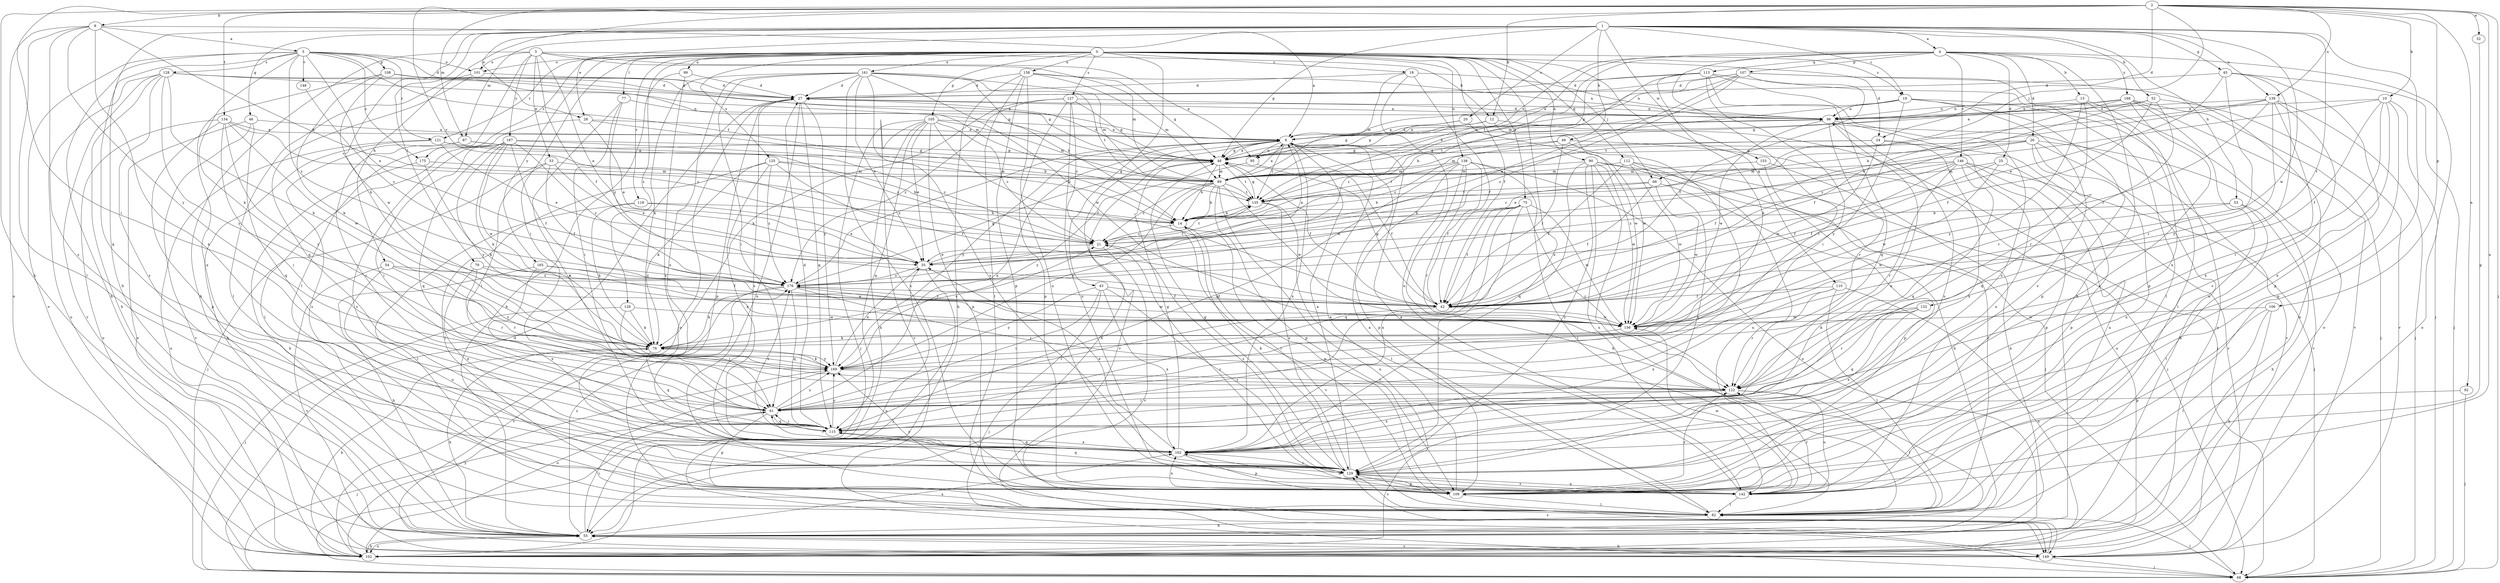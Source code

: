 strict digraph  {
0;
1;
2;
3;
4;
5;
6;
8;
10;
12;
13;
14;
18;
19;
20;
21;
24;
25;
26;
27;
28;
32;
33;
35;
42;
43;
45;
46;
48;
49;
52;
53;
54;
55;
61;
66;
68;
75;
76;
77;
79;
82;
87;
89;
90;
92;
95;
96;
99;
101;
102;
105;
106;
107;
108;
109;
110;
112;
113;
115;
118;
121;
122;
125;
126;
127;
128;
129;
132;
134;
135;
138;
139;
142;
146;
148;
149;
153;
156;
158;
161;
162;
165;
167;
168;
169;
175;
176;
0 -> 18  [label=c];
0 -> 19  [label=c];
0 -> 24  [label=d];
0 -> 42  [label=f];
0 -> 43  [label=g];
0 -> 61  [label=i];
0 -> 66  [label=j];
0 -> 75  [label=k];
0 -> 77  [label=l];
0 -> 90  [label=n];
0 -> 99  [label=o];
0 -> 101  [label=o];
0 -> 105  [label=p];
0 -> 110  [label=q];
0 -> 112  [label=q];
0 -> 118  [label=r];
0 -> 121  [label=r];
0 -> 125  [label=s];
0 -> 126  [label=s];
0 -> 127  [label=s];
0 -> 138  [label=u];
0 -> 158  [label=x];
0 -> 161  [label=x];
0 -> 162  [label=x];
0 -> 165  [label=y];
0 -> 175  [label=z];
1 -> 4  [label=a];
1 -> 19  [label=c];
1 -> 20  [label=c];
1 -> 28  [label=e];
1 -> 45  [label=g];
1 -> 46  [label=g];
1 -> 48  [label=g];
1 -> 49  [label=h];
1 -> 52  [label=h];
1 -> 53  [label=h];
1 -> 54  [label=h];
1 -> 55  [label=h];
1 -> 76  [label=k];
1 -> 79  [label=l];
1 -> 82  [label=l];
1 -> 87  [label=m];
1 -> 132  [label=t];
1 -> 139  [label=u];
1 -> 153  [label=w];
1 -> 156  [label=w];
2 -> 8  [label=b];
2 -> 10  [label=b];
2 -> 12  [label=b];
2 -> 21  [label=c];
2 -> 24  [label=d];
2 -> 28  [label=e];
2 -> 32  [label=e];
2 -> 55  [label=h];
2 -> 61  [label=i];
2 -> 66  [label=j];
2 -> 68  [label=j];
2 -> 87  [label=m];
2 -> 92  [label=n];
2 -> 106  [label=p];
2 -> 134  [label=t];
2 -> 139  [label=u];
2 -> 142  [label=u];
3 -> 12  [label=b];
3 -> 33  [label=e];
3 -> 35  [label=e];
3 -> 42  [label=f];
3 -> 55  [label=h];
3 -> 82  [label=l];
3 -> 89  [label=m];
3 -> 95  [label=n];
3 -> 101  [label=o];
3 -> 167  [label=y];
4 -> 13  [label=b];
4 -> 14  [label=b];
4 -> 25  [label=d];
4 -> 26  [label=d];
4 -> 55  [label=h];
4 -> 61  [label=i];
4 -> 68  [label=j];
4 -> 95  [label=n];
4 -> 107  [label=p];
4 -> 113  [label=q];
4 -> 135  [label=t];
4 -> 146  [label=v];
4 -> 168  [label=y];
5 -> 27  [label=d];
5 -> 35  [label=e];
5 -> 55  [label=h];
5 -> 76  [label=k];
5 -> 101  [label=o];
5 -> 102  [label=o];
5 -> 108  [label=p];
5 -> 115  [label=q];
5 -> 121  [label=r];
5 -> 128  [label=s];
5 -> 135  [label=t];
5 -> 148  [label=v];
5 -> 175  [label=z];
5 -> 176  [label=z];
6 -> 48  [label=g];
6 -> 55  [label=h];
6 -> 95  [label=n];
6 -> 96  [label=n];
6 -> 135  [label=t];
6 -> 149  [label=v];
6 -> 162  [label=x];
6 -> 169  [label=y];
6 -> 176  [label=z];
8 -> 5  [label=a];
8 -> 6  [label=a];
8 -> 14  [label=b];
8 -> 82  [label=l];
8 -> 102  [label=o];
8 -> 129  [label=s];
8 -> 162  [label=x];
8 -> 169  [label=y];
10 -> 21  [label=c];
10 -> 42  [label=f];
10 -> 61  [label=i];
10 -> 96  [label=n];
10 -> 102  [label=o];
10 -> 109  [label=p];
10 -> 162  [label=x];
12 -> 6  [label=a];
12 -> 48  [label=g];
12 -> 68  [label=j];
12 -> 156  [label=w];
13 -> 82  [label=l];
13 -> 96  [label=n];
13 -> 102  [label=o];
13 -> 122  [label=r];
13 -> 169  [label=y];
14 -> 21  [label=c];
14 -> 109  [label=p];
14 -> 149  [label=v];
18 -> 27  [label=d];
18 -> 42  [label=f];
18 -> 89  [label=m];
18 -> 96  [label=n];
18 -> 142  [label=u];
19 -> 14  [label=b];
19 -> 96  [label=n];
19 -> 102  [label=o];
19 -> 109  [label=p];
19 -> 129  [label=s];
19 -> 135  [label=t];
19 -> 169  [label=y];
20 -> 6  [label=a];
20 -> 48  [label=g];
20 -> 156  [label=w];
21 -> 35  [label=e];
21 -> 129  [label=s];
21 -> 135  [label=t];
21 -> 149  [label=v];
24 -> 48  [label=g];
24 -> 89  [label=m];
24 -> 149  [label=v];
24 -> 156  [label=w];
24 -> 162  [label=x];
25 -> 42  [label=f];
25 -> 89  [label=m];
25 -> 109  [label=p];
25 -> 156  [label=w];
26 -> 35  [label=e];
26 -> 42  [label=f];
26 -> 48  [label=g];
26 -> 55  [label=h];
26 -> 115  [label=q];
26 -> 142  [label=u];
26 -> 149  [label=v];
27 -> 96  [label=n];
27 -> 102  [label=o];
27 -> 109  [label=p];
27 -> 115  [label=q];
27 -> 129  [label=s];
27 -> 142  [label=u];
27 -> 169  [label=y];
28 -> 6  [label=a];
28 -> 14  [label=b];
28 -> 35  [label=e];
28 -> 82  [label=l];
32 -> 109  [label=p];
33 -> 35  [label=e];
33 -> 42  [label=f];
33 -> 61  [label=i];
33 -> 68  [label=j];
33 -> 89  [label=m];
35 -> 6  [label=a];
35 -> 68  [label=j];
35 -> 102  [label=o];
35 -> 135  [label=t];
35 -> 176  [label=z];
42 -> 48  [label=g];
42 -> 61  [label=i];
42 -> 156  [label=w];
42 -> 176  [label=z];
43 -> 42  [label=f];
43 -> 61  [label=i];
43 -> 68  [label=j];
43 -> 129  [label=s];
43 -> 162  [label=x];
43 -> 169  [label=y];
45 -> 27  [label=d];
45 -> 35  [label=e];
45 -> 68  [label=j];
45 -> 109  [label=p];
45 -> 122  [label=r];
45 -> 162  [label=x];
46 -> 6  [label=a];
46 -> 102  [label=o];
46 -> 115  [label=q];
46 -> 149  [label=v];
48 -> 6  [label=a];
48 -> 14  [label=b];
48 -> 27  [label=d];
48 -> 42  [label=f];
48 -> 89  [label=m];
48 -> 135  [label=t];
49 -> 21  [label=c];
49 -> 42  [label=f];
49 -> 48  [label=g];
49 -> 61  [label=i];
49 -> 102  [label=o];
52 -> 6  [label=a];
52 -> 42  [label=f];
52 -> 96  [label=n];
52 -> 122  [label=r];
52 -> 149  [label=v];
52 -> 176  [label=z];
53 -> 14  [label=b];
53 -> 55  [label=h];
53 -> 82  [label=l];
53 -> 156  [label=w];
54 -> 122  [label=r];
54 -> 142  [label=u];
54 -> 149  [label=v];
54 -> 169  [label=y];
54 -> 176  [label=z];
55 -> 61  [label=i];
55 -> 102  [label=o];
55 -> 149  [label=v];
55 -> 162  [label=x];
55 -> 176  [label=z];
61 -> 6  [label=a];
61 -> 68  [label=j];
61 -> 109  [label=p];
61 -> 115  [label=q];
61 -> 169  [label=y];
66 -> 14  [label=b];
66 -> 42  [label=f];
66 -> 109  [label=p];
66 -> 135  [label=t];
66 -> 156  [label=w];
68 -> 27  [label=d];
68 -> 82  [label=l];
75 -> 14  [label=b];
75 -> 35  [label=e];
75 -> 42  [label=f];
75 -> 115  [label=q];
75 -> 122  [label=r];
75 -> 129  [label=s];
75 -> 156  [label=w];
75 -> 162  [label=x];
76 -> 21  [label=c];
76 -> 55  [label=h];
76 -> 115  [label=q];
76 -> 169  [label=y];
77 -> 61  [label=i];
77 -> 96  [label=n];
77 -> 162  [label=x];
77 -> 176  [label=z];
79 -> 42  [label=f];
79 -> 122  [label=r];
79 -> 162  [label=x];
79 -> 176  [label=z];
82 -> 6  [label=a];
82 -> 55  [label=h];
82 -> 129  [label=s];
87 -> 21  [label=c];
87 -> 48  [label=g];
87 -> 61  [label=i];
87 -> 129  [label=s];
89 -> 6  [label=a];
89 -> 14  [label=b];
89 -> 21  [label=c];
89 -> 82  [label=l];
89 -> 102  [label=o];
89 -> 109  [label=p];
89 -> 135  [label=t];
89 -> 156  [label=w];
89 -> 169  [label=y];
90 -> 55  [label=h];
90 -> 68  [label=j];
90 -> 82  [label=l];
90 -> 89  [label=m];
90 -> 115  [label=q];
90 -> 129  [label=s];
90 -> 142  [label=u];
90 -> 156  [label=w];
92 -> 61  [label=i];
92 -> 68  [label=j];
95 -> 42  [label=f];
95 -> 169  [label=y];
96 -> 6  [label=a];
96 -> 27  [label=d];
96 -> 122  [label=r];
96 -> 129  [label=s];
96 -> 142  [label=u];
96 -> 149  [label=v];
96 -> 156  [label=w];
99 -> 27  [label=d];
99 -> 55  [label=h];
99 -> 129  [label=s];
101 -> 27  [label=d];
101 -> 82  [label=l];
101 -> 115  [label=q];
102 -> 55  [label=h];
102 -> 76  [label=k];
102 -> 169  [label=y];
105 -> 6  [label=a];
105 -> 21  [label=c];
105 -> 35  [label=e];
105 -> 42  [label=f];
105 -> 55  [label=h];
105 -> 68  [label=j];
105 -> 89  [label=m];
105 -> 109  [label=p];
105 -> 115  [label=q];
105 -> 149  [label=v];
106 -> 55  [label=h];
106 -> 82  [label=l];
106 -> 109  [label=p];
106 -> 156  [label=w];
107 -> 6  [label=a];
107 -> 27  [label=d];
107 -> 35  [label=e];
107 -> 42  [label=f];
107 -> 48  [label=g];
107 -> 102  [label=o];
107 -> 109  [label=p];
107 -> 176  [label=z];
108 -> 27  [label=d];
108 -> 48  [label=g];
108 -> 76  [label=k];
108 -> 89  [label=m];
108 -> 156  [label=w];
108 -> 162  [label=x];
109 -> 6  [label=a];
109 -> 21  [label=c];
109 -> 82  [label=l];
109 -> 122  [label=r];
109 -> 162  [label=x];
110 -> 42  [label=f];
110 -> 82  [label=l];
110 -> 102  [label=o];
110 -> 122  [label=r];
110 -> 162  [label=x];
112 -> 42  [label=f];
112 -> 68  [label=j];
112 -> 89  [label=m];
112 -> 129  [label=s];
112 -> 142  [label=u];
112 -> 156  [label=w];
113 -> 27  [label=d];
113 -> 61  [label=i];
113 -> 76  [label=k];
113 -> 82  [label=l];
113 -> 89  [label=m];
113 -> 115  [label=q];
113 -> 129  [label=s];
113 -> 176  [label=z];
115 -> 27  [label=d];
115 -> 61  [label=i];
115 -> 162  [label=x];
115 -> 169  [label=y];
115 -> 176  [label=z];
118 -> 14  [label=b];
118 -> 35  [label=e];
118 -> 76  [label=k];
118 -> 82  [label=l];
121 -> 21  [label=c];
121 -> 35  [label=e];
121 -> 48  [label=g];
121 -> 55  [label=h];
121 -> 102  [label=o];
122 -> 61  [label=i];
122 -> 82  [label=l];
122 -> 142  [label=u];
122 -> 162  [label=x];
125 -> 14  [label=b];
125 -> 42  [label=f];
125 -> 76  [label=k];
125 -> 82  [label=l];
125 -> 89  [label=m];
125 -> 162  [label=x];
125 -> 176  [label=z];
126 -> 61  [label=i];
126 -> 68  [label=j];
126 -> 76  [label=k];
126 -> 156  [label=w];
127 -> 21  [label=c];
127 -> 48  [label=g];
127 -> 76  [label=k];
127 -> 96  [label=n];
127 -> 109  [label=p];
127 -> 142  [label=u];
127 -> 176  [label=z];
128 -> 6  [label=a];
128 -> 27  [label=d];
128 -> 48  [label=g];
128 -> 55  [label=h];
128 -> 76  [label=k];
128 -> 102  [label=o];
128 -> 129  [label=s];
128 -> 149  [label=v];
128 -> 169  [label=y];
129 -> 6  [label=a];
129 -> 14  [label=b];
129 -> 48  [label=g];
129 -> 109  [label=p];
129 -> 115  [label=q];
129 -> 142  [label=u];
132 -> 76  [label=k];
132 -> 115  [label=q];
132 -> 122  [label=r];
132 -> 156  [label=w];
132 -> 162  [label=x];
134 -> 6  [label=a];
134 -> 21  [label=c];
134 -> 61  [label=i];
134 -> 102  [label=o];
134 -> 109  [label=p];
134 -> 156  [label=w];
134 -> 169  [label=y];
135 -> 14  [label=b];
135 -> 48  [label=g];
135 -> 82  [label=l];
135 -> 129  [label=s];
138 -> 42  [label=f];
138 -> 55  [label=h];
138 -> 82  [label=l];
138 -> 89  [label=m];
138 -> 102  [label=o];
138 -> 109  [label=p];
138 -> 115  [label=q];
138 -> 122  [label=r];
138 -> 135  [label=t];
139 -> 14  [label=b];
139 -> 42  [label=f];
139 -> 68  [label=j];
139 -> 96  [label=n];
139 -> 129  [label=s];
139 -> 135  [label=t];
139 -> 162  [label=x];
139 -> 169  [label=y];
142 -> 6  [label=a];
142 -> 82  [label=l];
142 -> 122  [label=r];
142 -> 129  [label=s];
142 -> 156  [label=w];
142 -> 162  [label=x];
142 -> 169  [label=y];
146 -> 21  [label=c];
146 -> 42  [label=f];
146 -> 68  [label=j];
146 -> 89  [label=m];
146 -> 109  [label=p];
146 -> 115  [label=q];
146 -> 122  [label=r];
146 -> 142  [label=u];
146 -> 176  [label=z];
148 -> 176  [label=z];
149 -> 55  [label=h];
149 -> 68  [label=j];
149 -> 129  [label=s];
153 -> 55  [label=h];
153 -> 82  [label=l];
153 -> 89  [label=m];
156 -> 76  [label=k];
158 -> 27  [label=d];
158 -> 48  [label=g];
158 -> 55  [label=h];
158 -> 82  [label=l];
158 -> 89  [label=m];
158 -> 96  [label=n];
158 -> 109  [label=p];
158 -> 142  [label=u];
161 -> 14  [label=b];
161 -> 27  [label=d];
161 -> 35  [label=e];
161 -> 61  [label=i];
161 -> 76  [label=k];
161 -> 89  [label=m];
161 -> 129  [label=s];
161 -> 135  [label=t];
161 -> 142  [label=u];
161 -> 156  [label=w];
161 -> 162  [label=x];
162 -> 35  [label=e];
162 -> 48  [label=g];
162 -> 61  [label=i];
162 -> 96  [label=n];
162 -> 109  [label=p];
162 -> 115  [label=q];
162 -> 129  [label=s];
165 -> 55  [label=h];
165 -> 156  [label=w];
165 -> 162  [label=x];
165 -> 176  [label=z];
167 -> 14  [label=b];
167 -> 42  [label=f];
167 -> 48  [label=g];
167 -> 61  [label=i];
167 -> 76  [label=k];
167 -> 115  [label=q];
167 -> 129  [label=s];
167 -> 156  [label=w];
167 -> 169  [label=y];
167 -> 176  [label=z];
168 -> 42  [label=f];
168 -> 48  [label=g];
168 -> 68  [label=j];
168 -> 96  [label=n];
168 -> 129  [label=s];
168 -> 142  [label=u];
168 -> 149  [label=v];
169 -> 35  [label=e];
169 -> 76  [label=k];
169 -> 102  [label=o];
169 -> 122  [label=r];
175 -> 55  [label=h];
175 -> 76  [label=k];
175 -> 89  [label=m];
176 -> 42  [label=f];
176 -> 48  [label=g];
176 -> 76  [label=k];
176 -> 115  [label=q];
176 -> 122  [label=r];
176 -> 149  [label=v];
176 -> 156  [label=w];
}
